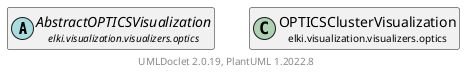 @startuml
    remove .*\.(Instance|Par|Parameterizer|Factory)$
    set namespaceSeparator none
    hide empty fields
    hide empty methods

    class "<size:14>OPTICSClusterVisualization.Instance\n<size:10>elki.visualization.visualizers.optics" as elki.visualization.visualizers.optics.OPTICSClusterVisualization.Instance [[OPTICSClusterVisualization.Instance.html]] {
        {static} #CSS_BRACKET: String
        ~clus: Clustering<OPTICSModel>
        +Instance(VisualizerContext, VisualizationTask, VisualizationPlot, double, double, Projection)
        +fullRedraw(): void
        -drawClusters(Clustering<OPTICSModel>, It<Cluster<OPTICSModel>>, int, Map<Cluster<?>, String>): void
        -addCSSClasses(): void
    }

    abstract class "<size:14>AbstractOPTICSVisualization\n<size:10>elki.visualization.visualizers.optics" as elki.visualization.visualizers.optics.AbstractOPTICSVisualization [[AbstractOPTICSVisualization.html]]
    class "<size:14>OPTICSClusterVisualization\n<size:10>elki.visualization.visualizers.optics" as elki.visualization.visualizers.optics.OPTICSClusterVisualization [[OPTICSClusterVisualization.html]]

    elki.visualization.visualizers.optics.AbstractOPTICSVisualization <|-- elki.visualization.visualizers.optics.OPTICSClusterVisualization.Instance
    elki.visualization.visualizers.optics.OPTICSClusterVisualization +-- elki.visualization.visualizers.optics.OPTICSClusterVisualization.Instance

    center footer UMLDoclet 2.0.19, PlantUML 1.2022.8
@enduml
